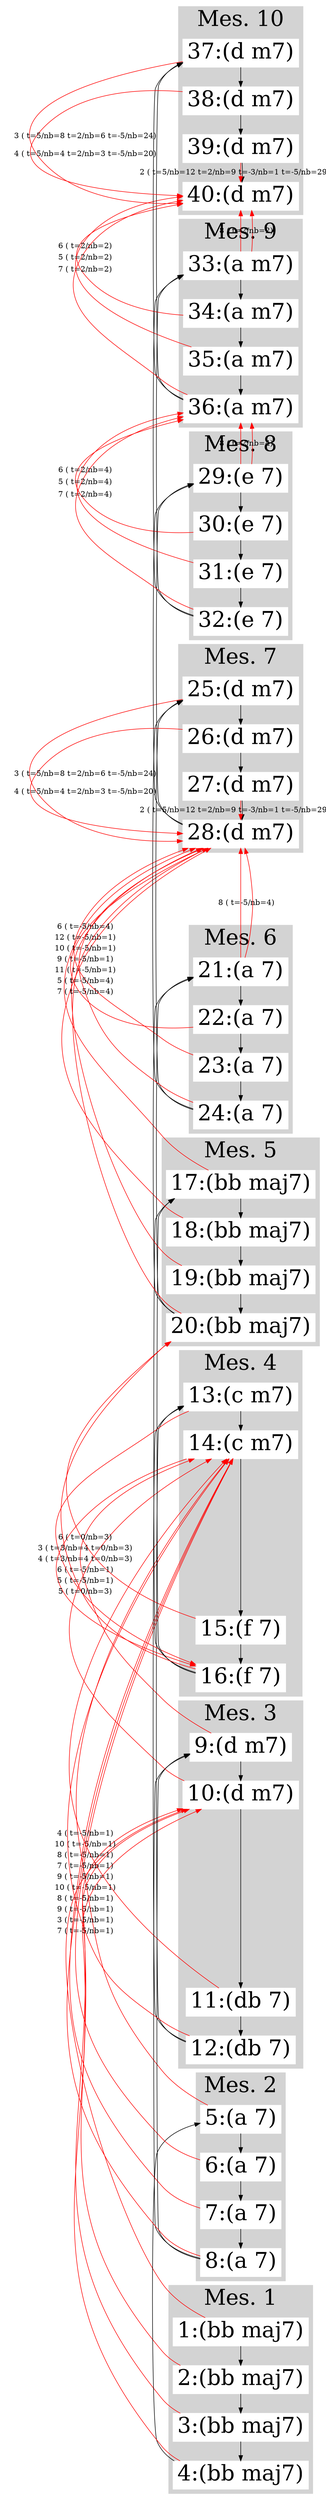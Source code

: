 digraph G { 
rankdir=LR 
 labelfontsize=39.9 
 fontsize=39.9subgraph cluster0 {
node [style=filled,color=white,shape=box,labelfontsize=39.9,fontsize=39.9];
style=filled;
color=lightgrey;
"1:(bb maj7)"; 
"2:(bb maj7)"; 
"3:(bb maj7)"; 
"4:(bb maj7)"; 
label = "Mes. 1"
}
subgraph cluster1 {
node [style=filled,color=white,shape=box,labelfontsize=39.9,fontsize=39.9];
style=filled;
color=lightgrey;
"5:(a 7)"; 
"6:(a 7)"; 
"7:(a 7)"; 
"8:(a 7)"; 
label = "Mes. 2"
}
subgraph cluster2 {
node [style=filled,color=white,shape=box,labelfontsize=39.9,fontsize=39.9];
style=filled;
color=lightgrey;
"9:(d m7)"; 
"10:(d m7)"; 
"11:(db 7)"; 
"12:(db 7)"; 
label = "Mes. 3"
}
subgraph cluster3 {
node [style=filled,color=white,shape=box,labelfontsize=39.9,fontsize=39.9];
style=filled;
color=lightgrey;
"13:(c m7)"; 
"14:(c m7)"; 
"15:(f 7)"; 
"16:(f 7)"; 
label = "Mes. 4"
}
subgraph cluster4 {
node [style=filled,color=white,shape=box,labelfontsize=39.9,fontsize=39.9];
style=filled;
color=lightgrey;
"17:(bb maj7)"; 
"18:(bb maj7)"; 
"19:(bb maj7)"; 
"20:(bb maj7)"; 
label = "Mes. 5"
}
subgraph cluster5 {
node [style=filled,color=white,shape=box,labelfontsize=39.9,fontsize=39.9];
style=filled;
color=lightgrey;
"21:(a 7)"; 
"22:(a 7)"; 
"23:(a 7)"; 
"24:(a 7)"; 
label = "Mes. 6"
}
subgraph cluster6 {
node [style=filled,color=white,shape=box,labelfontsize=39.9,fontsize=39.9];
style=filled;
color=lightgrey;
"25:(d m7)"; 
"26:(d m7)"; 
"27:(d m7)"; 
"28:(d m7)"; 
label = "Mes. 7"
}
subgraph cluster7 {
node [style=filled,color=white,shape=box,labelfontsize=39.9,fontsize=39.9];
style=filled;
color=lightgrey;
"29:(e 7)"; 
"30:(e 7)"; 
"31:(e 7)"; 
"32:(e 7)"; 
label = "Mes. 8"
}
subgraph cluster8 {
node [style=filled,color=white,shape=box,labelfontsize=39.9,fontsize=39.9];
style=filled;
color=lightgrey;
"33:(a m7)"; 
"34:(a m7)"; 
"35:(a m7)"; 
"36:(a m7)"; 
label = "Mes. 9"
}
subgraph cluster9 {
node [style=filled,color=white,shape=box,labelfontsize=39.9,fontsize=39.9];
style=filled;
color=lightgrey;
"37:(d m7)"; 
"38:(d m7)"; 
"39:(d m7)"; 
"40:(d m7)"; 
label = "Mes. 10"
}
"1:(bb maj7)" -> "2:(bb maj7)" [color="black", constraint=false];
"2:(bb maj7)" -> "3:(bb maj7)" [color="black", constraint=false];
"3:(bb maj7)" -> "4:(bb maj7)" [color="black", constraint=false];
"4:(bb maj7)" -> "5:(a 7)" [color="black", constraint=false];
"5:(a 7)" -> "6:(a 7)" [color="black", constraint=false];
"6:(a 7)" -> "7:(a 7)" [color="black", constraint=false];
"7:(a 7)" -> "8:(a 7)" [color="black", constraint=false];
"8:(a 7)" -> "9:(d m7)" [color="black", constraint=false];
"9:(d m7)" -> "10:(d m7)" [color="black", constraint=false];
"10:(d m7)" -> "11:(db 7)" [color="black", constraint=false];
"11:(db 7)" -> "12:(db 7)" [color="black", constraint=false];
"12:(db 7)" -> "13:(c m7)" [color="black", constraint=false];
"13:(c m7)" -> "14:(c m7)" [color="black", constraint=false];
"14:(c m7)" -> "15:(f 7)" [color="black", constraint=false];
"15:(f 7)" -> "16:(f 7)" [color="black", constraint=false];
"16:(f 7)" -> "17:(bb maj7)" [color="black", constraint=false];
"17:(bb maj7)" -> "18:(bb maj7)" [color="black", constraint=false];
"18:(bb maj7)" -> "19:(bb maj7)" [color="black", constraint=false];
"19:(bb maj7)" -> "20:(bb maj7)" [color="black", constraint=false];
"20:(bb maj7)" -> "21:(a 7)" [color="black", constraint=false];
"21:(a 7)" -> "22:(a 7)" [color="black", constraint=false];
"22:(a 7)" -> "23:(a 7)" [color="black", constraint=false];
"23:(a 7)" -> "24:(a 7)" [color="black", constraint=false];
"24:(a 7)" -> "25:(d m7)" [color="black", constraint=false];
"25:(d m7)" -> "26:(d m7)" [color="black", constraint=false];
"26:(d m7)" -> "27:(d m7)" [color="black", constraint=false];
"27:(d m7)" -> "28:(d m7)" [color="black", constraint=false];
"28:(d m7)" -> "29:(e 7)" [color="black", constraint=false];
"29:(e 7)" -> "30:(e 7)" [color="black", constraint=false];
"30:(e 7)" -> "31:(e 7)" [color="black", constraint=false];
"31:(e 7)" -> "32:(e 7)" [color="black", constraint=false];
"32:(e 7)" -> "33:(a m7)" [color="black", constraint=false];
"33:(a m7)" -> "34:(a m7)" [color="black", constraint=false];
"34:(a m7)" -> "35:(a m7)" [color="black", constraint=false];
"35:(a m7)" -> "36:(a m7)" [color="black", constraint=false];
"36:(a m7)" -> "37:(d m7)" [color="black", constraint=false];
"37:(d m7)" -> "38:(d m7)" [color="black", constraint=false];
"38:(d m7)" -> "39:(d m7)" [color="black", constraint=false];
"39:(d m7)" -> "40:(d m7)" [color="black", constraint=false];
"1:(bb maj7)" -> "10:(d m7)" [label="10 ( t=-5/nb=1)" , color="red", constraint=false, width=2.3025852];
"2:(bb maj7)" -> "10:(d m7)" [label="9 ( t=-5/nb=1)" , color="red", constraint=false, width=2.3025852];
"3:(bb maj7)" -> "10:(d m7)" [label="8 ( t=-5/nb=1)" , color="red", constraint=false, width=2.3025852];
"4:(bb maj7)" -> "10:(d m7)" [label="7 ( t=-5/nb=1)" , color="red", constraint=false, width=2.3025852];
"5:(a 7)" -> "14:(c m7)" [label="10 ( t=-5/nb=1)" , color="red", constraint=false, width=2.3025852];
"6:(a 7)" -> "14:(c m7)" [label="9 ( t=-5/nb=1)" , color="red", constraint=false, width=2.3025852];
"7:(a 7)" -> "14:(c m7)" [label="8 ( t=-5/nb=1)" , color="red", constraint=false, width=2.3025852];
"8:(a 7)" -> "14:(c m7)" [label="7 ( t=-5/nb=1)" , color="red", constraint=false, width=2.3025852];
"9:(d m7)" -> "14:(c m7)" [label="6 ( t=-5/nb=1)" , color="red", constraint=false, width=2.3025852];
"10:(d m7)" -> "14:(c m7)" [label="5 ( t=-5/nb=1)" , color="red", constraint=false, width=2.3025852];
"11:(db 7)" -> "14:(c m7)" [label="4 ( t=-5/nb=1)" , color="red", constraint=false, width=2.3025852];
"12:(db 7)" -> "14:(c m7)" [label="3 ( t=-5/nb=1)" , color="red", constraint=false, width=2.3025852];
"13:(c m7)" -> "16:(f 7)" [label="4 ( t=3/nb=4 t=0/nb=3)" , color="red", constraint=false, width=4.248495];
"14:(c m7)" -> "16:(f 7)" [label="3 ( t=3/nb=4 t=0/nb=3)" , color="red", constraint=false, width=4.248495];
"15:(f 7)" -> "20:(bb maj7)" [label="6 ( t=0/nb=3)" , color="red", constraint=false, width=3.4011975];
"16:(f 7)" -> "20:(bb maj7)" [label="5 ( t=0/nb=3)" , color="red", constraint=false, width=3.4011975];
"17:(bb maj7)" -> "28:(d m7)" [label="12 ( t=-5/nb=1)" , color="red", constraint=false, width=2.3025852];
"18:(bb maj7)" -> "28:(d m7)" [label="11 ( t=-5/nb=1)" , color="red", constraint=false, width=2.3025852];
"19:(bb maj7)" -> "28:(d m7)" [label="10 ( t=-5/nb=1)" , color="red", constraint=false, width=2.3025852];
"20:(bb maj7)" -> "28:(d m7)" [label="9 ( t=-5/nb=1)" , color="red", constraint=false, width=2.3025852];
"21:(a 7)" -> "28:(d m7)" [label="8 ( t=-5/nb=4)" , color="red", constraint=false, width=3.6888795];
"22:(a 7)" -> "28:(d m7)" [label="7 ( t=-5/nb=4)" , color="red", constraint=false, width=3.6888795];
"23:(a 7)" -> "28:(d m7)" [label="6 ( t=-5/nb=4)" , color="red", constraint=false, width=3.6888795];
"24:(a 7)" -> "28:(d m7)" [label="5 ( t=-5/nb=4)" , color="red", constraint=false, width=3.6888795];
"25:(d m7)" -> "28:(d m7)" [label="4 ( t=5/nb=4 t=2/nb=3 t=-5/nb=20)" , color="red", constraint=false, width=5.598422];
"26:(d m7)" -> "28:(d m7)" [label="3 ( t=5/nb=8 t=2/nb=6 t=-5/nb=24)" , color="red", constraint=false, width=5.9401713];
"27:(d m7)" -> "28:(d m7)" [label="2 ( t=5/nb=12 t=2/nb=9 t=-3/nb=1 t=-5/nb=29)" , color="red", constraint=false, width=6.234411];
"29:(e 7)" -> "36:(a m7)" [label="8 ( t=2/nb=4)" , color="red", constraint=false, width=3.6888795];
"30:(e 7)" -> "36:(a m7)" [label="7 ( t=2/nb=4)" , color="red", constraint=false, width=3.6888795];
"31:(e 7)" -> "36:(a m7)" [label="6 ( t=2/nb=4)" , color="red", constraint=false, width=3.6888795];
"32:(e 7)" -> "36:(a m7)" [label="5 ( t=2/nb=4)" , color="red", constraint=false, width=3.6888795];
"33:(a m7)" -> "40:(d m7)" [label="8 ( t=2/nb=2)" , color="red", constraint=false, width=2.9957323];
"34:(a m7)" -> "40:(d m7)" [label="7 ( t=2/nb=2)" , color="red", constraint=false, width=2.9957323];
"35:(a m7)" -> "40:(d m7)" [label="6 ( t=2/nb=2)" , color="red", constraint=false, width=2.9957323];
"36:(a m7)" -> "40:(d m7)" [label="5 ( t=2/nb=2)" , color="red", constraint=false, width=2.9957323];
"37:(d m7)" -> "40:(d m7)" [label="4 ( t=5/nb=4 t=2/nb=3 t=-5/nb=20)" , color="red", constraint=false, width=5.598422];
"38:(d m7)" -> "40:(d m7)" [label="3 ( t=5/nb=8 t=2/nb=6 t=-5/nb=24)" , color="red", constraint=false, width=5.9401713];
"39:(d m7)" -> "40:(d m7)" [label="2 ( t=5/nb=12 t=2/nb=9 t=-3/nb=1 t=-5/nb=29)" , color="red", constraint=false, width=6.234411];
}